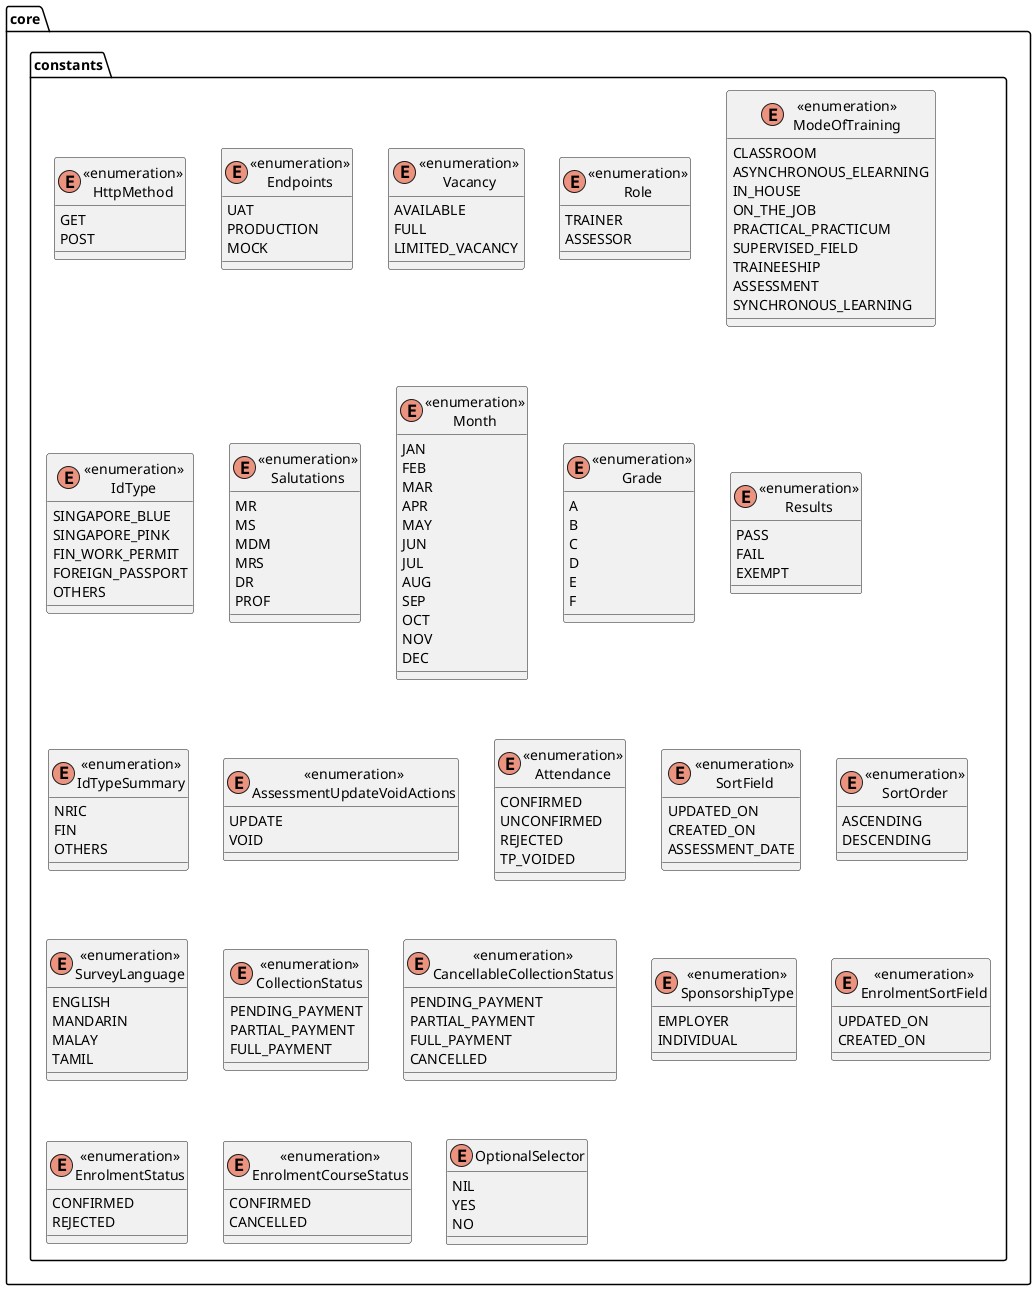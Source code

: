 @startuml
skinparam linetype polyline
skinparam linetype ortho

package core {
    package constants {
        enum "<<enumeration>>\nHttpMethod" {
            GET
            POST
        }

        enum "<<enumeration>>\nEndpoints" {
            UAT
            PRODUCTION
            MOCK
        }

        enum "<<enumeration>>\nVacancy" {
            AVAILABLE
            FULL
            LIMITED_VACANCY
        }

        enum "<<enumeration>>\nRole" {
            TRAINER
            ASSESSOR
        }

        enum "<<enumeration>>\nModeOfTraining" {
            CLASSROOM
            ASYNCHRONOUS_ELEARNING
            IN_HOUSE
            ON_THE_JOB
            PRACTICAL_PRACTICUM
            SUPERVISED_FIELD
            TRAINEESHIP
            ASSESSMENT
            SYNCHRONOUS_LEARNING
        }

        enum "<<enumeration>>\nIdType" {
            SINGAPORE_BLUE
            SINGAPORE_PINK
            FIN_WORK_PERMIT
            FOREIGN_PASSPORT
            OTHERS
        }

        enum "<<enumeration>>\nSalutations" {
            MR
            MS
            MDM
            MRS
            DR
            PROF
        }

        enum "<<enumeration>>\nMonth" {
            JAN
            FEB
            MAR
            APR
            MAY
            JUN
            JUL
            AUG
            SEP
            OCT
            NOV
            DEC
        }

        enum "<<enumeration>>\nGrade" {
            A
            B
            C
            D
            E
            F
        }

        enum "<<enumeration>>\nResults" {
            PASS
            FAIL
            EXEMPT
        }

        enum "<<enumeration>>\nIdTypeSummary" {
            NRIC
            FIN
            OTHERS
        }

        enum "<<enumeration>>\nAssessmentUpdateVoidActions" {
            UPDATE
            VOID
        }

        enum "<<enumeration>>\nAttendance" {
            CONFIRMED
            UNCONFIRMED
            REJECTED
            TP_VOIDED
        }

        enum "<<enumeration>>\nSortField" {
            UPDATED_ON
            CREATED_ON
            ASSESSMENT_DATE
        }

        enum "<<enumeration>>\nSortOrder" {
            ASCENDING
            DESCENDING
        }

        enum "<<enumeration>>\nSurveyLanguage" {
            ENGLISH
            MANDARIN
            MALAY
            TAMIL
        }

        enum "<<enumeration>>\nCollectionStatus" {
            PENDING_PAYMENT
            PARTIAL_PAYMENT
            FULL_PAYMENT
        }

        enum "<<enumeration>>\nCancellableCollectionStatus" {
            PENDING_PAYMENT
            PARTIAL_PAYMENT
            FULL_PAYMENT
            CANCELLED
        }

        enum "<<enumeration>>\nSponsorshipType" {
            EMPLOYER
            INDIVIDUAL
        }

        enum "<<enumeration>>\nEnrolmentSortField" {
            UPDATED_ON
            CREATED_ON
        }

        enum "<<enumeration>>\nEnrolmentStatus" {
            CONFIRMED
            REJECTED
        }

        enum "<<enumeration>>\nEnrolmentCourseStatus" {
            CONFIRMED
            CANCELLED
        }

        enum OptionalSelector {
            NIL
            YES
            NO
        }
    }
}
@enduml